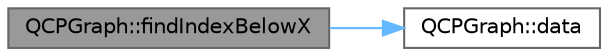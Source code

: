 digraph "QCPGraph::findIndexBelowX"
{
 // LATEX_PDF_SIZE
  bgcolor="transparent";
  edge [fontname=Helvetica,fontsize=10,labelfontname=Helvetica,labelfontsize=10];
  node [fontname=Helvetica,fontsize=10,shape=box,height=0.2,width=0.4];
  rankdir="LR";
  Node1 [label="QCPGraph::findIndexBelowX",height=0.2,width=0.4,color="gray40", fillcolor="grey60", style="filled", fontcolor="black",tooltip=" "];
  Node1 -> Node2 [color="steelblue1",style="solid"];
  Node2 [label="QCPGraph::data",height=0.2,width=0.4,color="grey40", fillcolor="white", style="filled",URL="$class_q_c_p_graph.html#a141aa31a1f19bbd0ce60f55eaeb9ea60",tooltip=" "];
}
